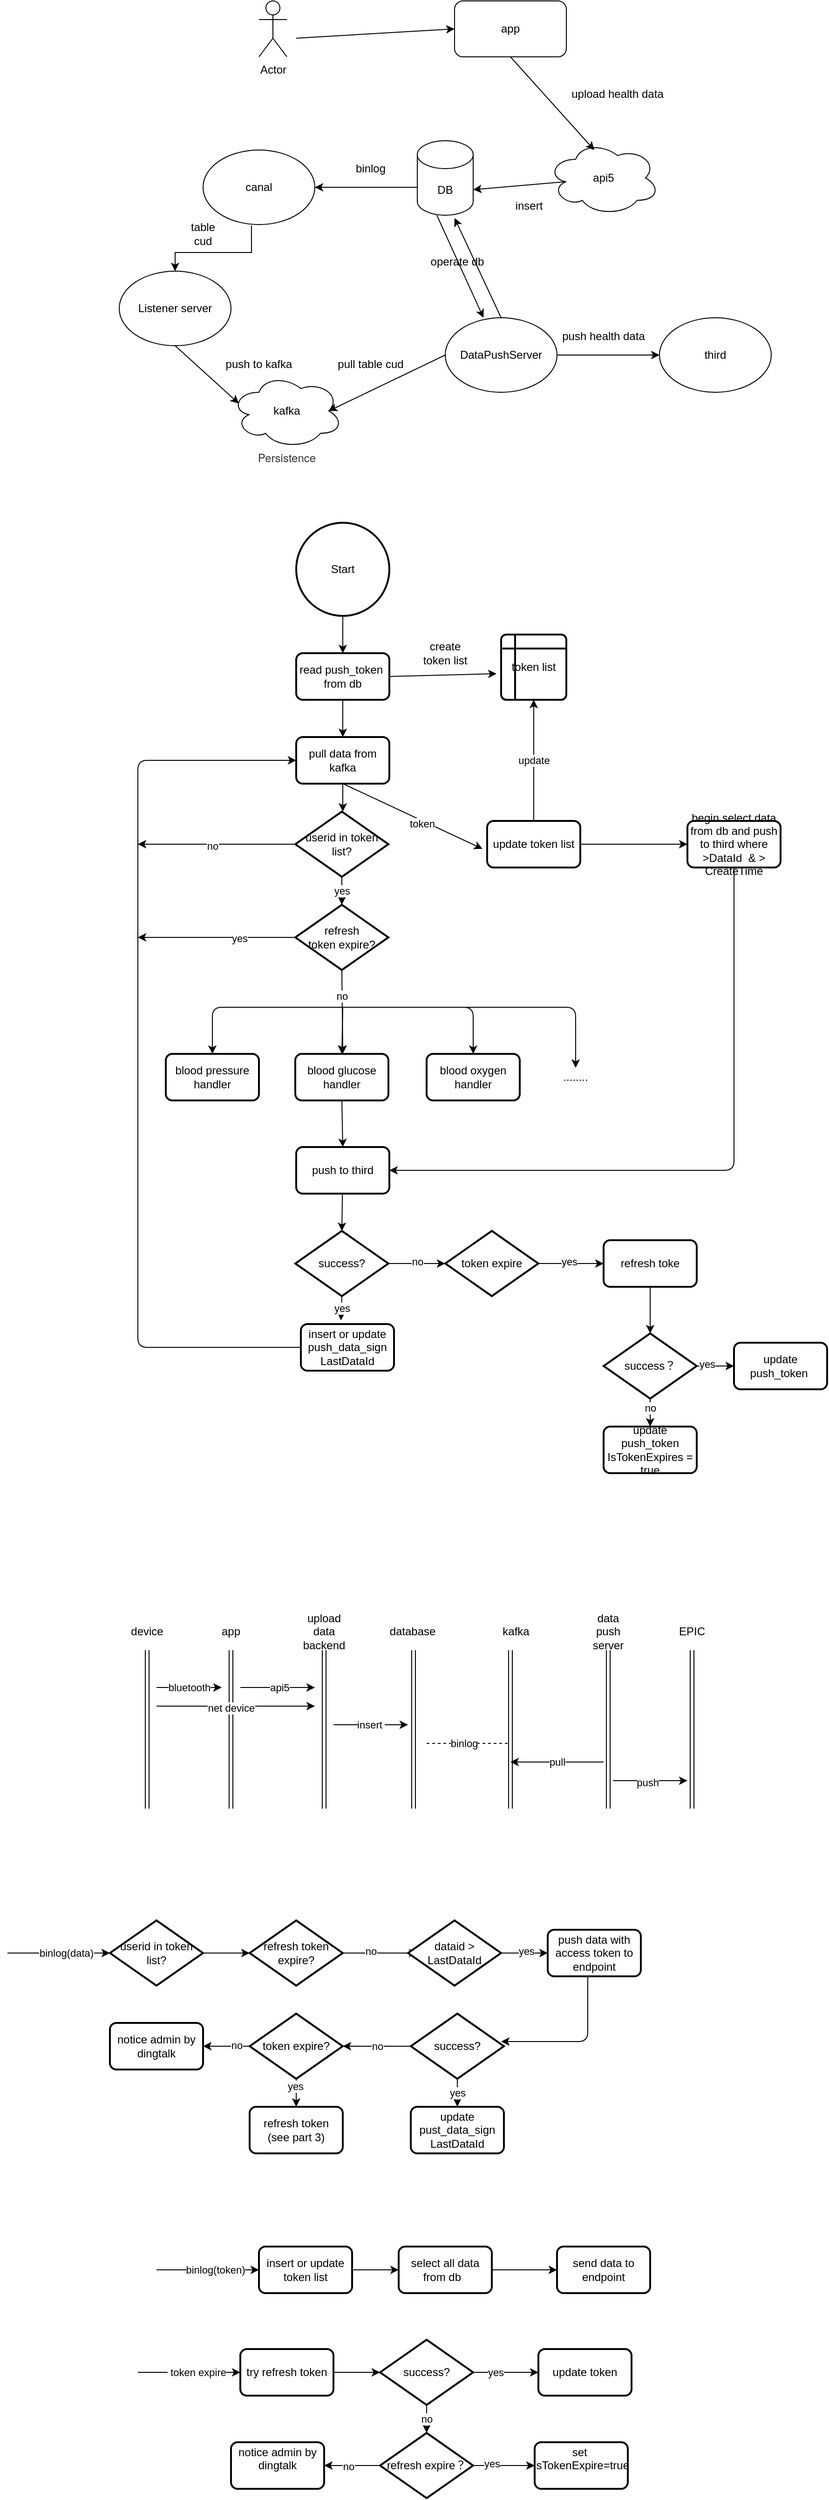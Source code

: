 <mxfile version="15.3.1" type="github">
  <diagram id="LfZymVAFYyp6aVwLxHgt" name="Page-1">
    <mxGraphModel dx="1613" dy="1595" grid="1" gridSize="10" guides="1" tooltips="1" connect="1" arrows="1" fold="1" page="1" pageScale="1" pageWidth="827" pageHeight="1169" math="0" shadow="0">
      <root>
        <mxCell id="0" />
        <mxCell id="1" parent="0" />
        <mxCell id="7EBTmmeYs9aogz_d6NEe-1" value="DB" style="shape=cylinder3;whiteSpace=wrap;html=1;boundedLbl=1;backgroundOutline=1;size=15;" parent="1" vertex="1">
          <mxGeometry x="370" y="120" width="60" height="80" as="geometry" />
        </mxCell>
        <mxCell id="7EBTmmeYs9aogz_d6NEe-2" value="canal" style="ellipse;whiteSpace=wrap;html=1;" parent="1" vertex="1">
          <mxGeometry x="140" y="130" width="120" height="80" as="geometry" />
        </mxCell>
        <mxCell id="7EBTmmeYs9aogz_d6NEe-3" value="kafka" style="ellipse;shape=cloud;whiteSpace=wrap;html=1;" parent="1" vertex="1">
          <mxGeometry x="170" y="370" width="120" height="80" as="geometry" />
        </mxCell>
        <mxCell id="7EBTmmeYs9aogz_d6NEe-4" value="DataPushServer" style="ellipse;whiteSpace=wrap;html=1;" parent="1" vertex="1">
          <mxGeometry x="400" y="310" width="120" height="80" as="geometry" />
        </mxCell>
        <mxCell id="7EBTmmeYs9aogz_d6NEe-5" value="third" style="ellipse;whiteSpace=wrap;html=1;" parent="1" vertex="1">
          <mxGeometry x="630" y="310" width="120" height="80" as="geometry" />
        </mxCell>
        <mxCell id="7EBTmmeYs9aogz_d6NEe-7" value="" style="endArrow=classic;html=1;exitX=0;exitY=0.625;exitDx=0;exitDy=0;exitPerimeter=0;entryX=1;entryY=0.5;entryDx=0;entryDy=0;" parent="1" source="7EBTmmeYs9aogz_d6NEe-1" target="7EBTmmeYs9aogz_d6NEe-2" edge="1">
          <mxGeometry width="50" height="50" relative="1" as="geometry">
            <mxPoint x="440" y="580" as="sourcePoint" />
            <mxPoint x="490" y="530" as="targetPoint" />
          </mxGeometry>
        </mxCell>
        <mxCell id="7EBTmmeYs9aogz_d6NEe-9" value="" style="endArrow=classic;html=1;exitX=0;exitY=0.5;exitDx=0;exitDy=0;entryX=0.875;entryY=0.5;entryDx=0;entryDy=0;entryPerimeter=0;" parent="1" source="7EBTmmeYs9aogz_d6NEe-4" target="7EBTmmeYs9aogz_d6NEe-3" edge="1">
          <mxGeometry width="50" height="50" relative="1" as="geometry">
            <mxPoint x="490" y="600" as="sourcePoint" />
            <mxPoint x="540" y="550" as="targetPoint" />
          </mxGeometry>
        </mxCell>
        <mxCell id="7EBTmmeYs9aogz_d6NEe-11" value="" style="endArrow=classic;html=1;exitX=1;exitY=0.5;exitDx=0;exitDy=0;entryX=0;entryY=0.5;entryDx=0;entryDy=0;" parent="1" source="7EBTmmeYs9aogz_d6NEe-4" edge="1">
          <mxGeometry width="50" height="50" relative="1" as="geometry">
            <mxPoint x="490" y="600" as="sourcePoint" />
            <mxPoint x="630" y="350" as="targetPoint" />
          </mxGeometry>
        </mxCell>
        <mxCell id="7EBTmmeYs9aogz_d6NEe-12" value="" style="endArrow=classic;html=1;exitX=0.5;exitY=0;exitDx=0;exitDy=0;entryX=0.667;entryY=1.038;entryDx=0;entryDy=0;entryPerimeter=0;" parent="1" source="7EBTmmeYs9aogz_d6NEe-4" target="7EBTmmeYs9aogz_d6NEe-1" edge="1">
          <mxGeometry width="50" height="50" relative="1" as="geometry">
            <mxPoint x="440" y="580" as="sourcePoint" />
            <mxPoint x="490" y="530" as="targetPoint" />
          </mxGeometry>
        </mxCell>
        <mxCell id="7EBTmmeYs9aogz_d6NEe-13" value="" style="endArrow=classic;html=1;exitX=0.35;exitY=1;exitDx=0;exitDy=0;exitPerimeter=0;entryX=0.342;entryY=0;entryDx=0;entryDy=0;entryPerimeter=0;" parent="1" source="7EBTmmeYs9aogz_d6NEe-1" target="7EBTmmeYs9aogz_d6NEe-4" edge="1">
          <mxGeometry width="50" height="50" relative="1" as="geometry">
            <mxPoint x="440" y="580" as="sourcePoint" />
            <mxPoint x="490" y="530" as="targetPoint" />
          </mxGeometry>
        </mxCell>
        <mxCell id="7EBTmmeYs9aogz_d6NEe-14" value="api5" style="ellipse;shape=cloud;whiteSpace=wrap;html=1;" parent="1" vertex="1">
          <mxGeometry x="510" y="120" width="120" height="80" as="geometry" />
        </mxCell>
        <mxCell id="7EBTmmeYs9aogz_d6NEe-18" value="app" style="rounded=1;whiteSpace=wrap;html=1;" parent="1" vertex="1">
          <mxGeometry x="410" y="-30" width="120" height="60" as="geometry" />
        </mxCell>
        <mxCell id="7EBTmmeYs9aogz_d6NEe-19" value="Actor" style="shape=umlActor;verticalLabelPosition=bottom;verticalAlign=top;html=1;outlineConnect=0;" parent="1" vertex="1">
          <mxGeometry x="200" y="-30" width="30" height="60" as="geometry" />
        </mxCell>
        <mxCell id="7EBTmmeYs9aogz_d6NEe-22" value="" style="endArrow=classic;html=1;entryX=0;entryY=0.5;entryDx=0;entryDy=0;" parent="1" target="7EBTmmeYs9aogz_d6NEe-18" edge="1">
          <mxGeometry width="50" height="50" relative="1" as="geometry">
            <mxPoint x="240" y="10" as="sourcePoint" />
            <mxPoint x="470" y="180" as="targetPoint" />
          </mxGeometry>
        </mxCell>
        <mxCell id="7EBTmmeYs9aogz_d6NEe-23" value="" style="endArrow=classic;html=1;exitX=0.5;exitY=1;exitDx=0;exitDy=0;" parent="1" source="7EBTmmeYs9aogz_d6NEe-18" edge="1">
          <mxGeometry width="50" height="50" relative="1" as="geometry">
            <mxPoint x="420" y="230" as="sourcePoint" />
            <mxPoint x="560" y="130" as="targetPoint" />
          </mxGeometry>
        </mxCell>
        <mxCell id="7EBTmmeYs9aogz_d6NEe-24" value="" style="endArrow=classic;html=1;exitX=0.16;exitY=0.55;exitDx=0;exitDy=0;exitPerimeter=0;entryX=1;entryY=0;entryDx=0;entryDy=52.5;entryPerimeter=0;" parent="1" source="7EBTmmeYs9aogz_d6NEe-14" target="7EBTmmeYs9aogz_d6NEe-1" edge="1">
          <mxGeometry width="50" height="50" relative="1" as="geometry">
            <mxPoint x="420" y="230" as="sourcePoint" />
            <mxPoint x="470" y="180" as="targetPoint" />
          </mxGeometry>
        </mxCell>
        <mxCell id="7EBTmmeYs9aogz_d6NEe-25" value="upload health data" style="text;html=1;strokeColor=none;fillColor=none;align=center;verticalAlign=middle;whiteSpace=wrap;rounded=0;" parent="1" vertex="1">
          <mxGeometry x="510" y="60" width="150" height="20" as="geometry" />
        </mxCell>
        <mxCell id="7EBTmmeYs9aogz_d6NEe-26" value="insert" style="text;html=1;strokeColor=none;fillColor=none;align=center;verticalAlign=middle;whiteSpace=wrap;rounded=0;" parent="1" vertex="1">
          <mxGeometry x="470" y="180" width="40" height="20" as="geometry" />
        </mxCell>
        <mxCell id="7EBTmmeYs9aogz_d6NEe-27" value="binlog" style="text;html=1;strokeColor=none;fillColor=none;align=center;verticalAlign=middle;whiteSpace=wrap;rounded=0;" parent="1" vertex="1">
          <mxGeometry x="300" y="140" width="40" height="20" as="geometry" />
        </mxCell>
        <mxCell id="7EBTmmeYs9aogz_d6NEe-32" style="edgeStyle=orthogonalEdgeStyle;rounded=0;orthogonalLoop=1;jettySize=auto;html=1;exitX=0.433;exitY=1.013;exitDx=0;exitDy=0;exitPerimeter=0;" parent="1" source="7EBTmmeYs9aogz_d6NEe-2" edge="1">
          <mxGeometry relative="1" as="geometry">
            <mxPoint x="110" y="260" as="targetPoint" />
            <Array as="points">
              <mxPoint x="192" y="240" />
              <mxPoint x="110" y="240" />
            </Array>
          </mxGeometry>
        </mxCell>
        <mxCell id="7EBTmmeYs9aogz_d6NEe-28" value="push to kafka" style="text;html=1;strokeColor=none;fillColor=none;align=center;verticalAlign=middle;whiteSpace=wrap;rounded=0;" parent="1" vertex="1">
          <mxGeometry x="155" y="350" width="90" height="20" as="geometry" />
        </mxCell>
        <mxCell id="7EBTmmeYs9aogz_d6NEe-29" value="Listener server" style="ellipse;whiteSpace=wrap;html=1;" parent="1" vertex="1">
          <mxGeometry x="50" y="260" width="120" height="80" as="geometry" />
        </mxCell>
        <mxCell id="7EBTmmeYs9aogz_d6NEe-33" value="" style="endArrow=classic;html=1;exitX=0.5;exitY=1;exitDx=0;exitDy=0;entryX=0.07;entryY=0.4;entryDx=0;entryDy=0;entryPerimeter=0;" parent="1" target="7EBTmmeYs9aogz_d6NEe-3" edge="1">
          <mxGeometry width="50" height="50" relative="1" as="geometry">
            <mxPoint x="110" y="340" as="sourcePoint" />
            <mxPoint x="470" y="290" as="targetPoint" />
          </mxGeometry>
        </mxCell>
        <mxCell id="7EBTmmeYs9aogz_d6NEe-34" value="pull table cud" style="text;html=1;strokeColor=none;fillColor=none;align=center;verticalAlign=middle;whiteSpace=wrap;rounded=0;" parent="1" vertex="1">
          <mxGeometry x="280" y="350" width="80" height="20" as="geometry" />
        </mxCell>
        <mxCell id="7EBTmmeYs9aogz_d6NEe-35" value="push health data" style="text;html=1;strokeColor=none;fillColor=none;align=center;verticalAlign=middle;whiteSpace=wrap;rounded=0;" parent="1" vertex="1">
          <mxGeometry x="520" y="320" width="100" height="20" as="geometry" />
        </mxCell>
        <mxCell id="7EBTmmeYs9aogz_d6NEe-36" value="operate db" style="text;html=1;strokeColor=none;fillColor=none;align=center;verticalAlign=middle;whiteSpace=wrap;rounded=0;" parent="1" vertex="1">
          <mxGeometry x="370" y="240" width="86" height="20" as="geometry" />
        </mxCell>
        <mxCell id="7EBTmmeYs9aogz_d6NEe-37" value="table cud" style="text;html=1;strokeColor=none;fillColor=none;align=center;verticalAlign=middle;whiteSpace=wrap;rounded=0;" parent="1" vertex="1">
          <mxGeometry x="120" y="210" width="40" height="20" as="geometry" />
        </mxCell>
        <mxCell id="7EBTmmeYs9aogz_d6NEe-38" value="&lt;span style=&quot;color: rgb(51 , 51 , 51) ; font-family: &amp;#34;helvetica neue&amp;#34; , &amp;#34;helvetica&amp;#34; , &amp;#34;arial&amp;#34; , &amp;#34;pingfang sc&amp;#34; , &amp;#34;hiragino sans gb&amp;#34; , &amp;#34;microsoft yahei&amp;#34; , &amp;#34;wenquanyi micro hei&amp;#34; , sans-serif ; background-color: rgb(255 , 255 , 255)&quot;&gt;Persistence&lt;/span&gt;" style="text;html=1;strokeColor=none;fillColor=none;align=center;verticalAlign=middle;whiteSpace=wrap;rounded=0;" parent="1" vertex="1">
          <mxGeometry x="210" y="450" width="40" height="20" as="geometry" />
        </mxCell>
        <mxCell id="7EBTmmeYs9aogz_d6NEe-41" value="read push_token&amp;nbsp;&lt;br&gt;from db" style="rounded=1;whiteSpace=wrap;html=1;absoluteArcSize=1;arcSize=14;strokeWidth=2;" parent="1" vertex="1">
          <mxGeometry x="240" y="670" width="100" height="50" as="geometry" />
        </mxCell>
        <mxCell id="7EBTmmeYs9aogz_d6NEe-42" value="Start" style="strokeWidth=2;html=1;shape=mxgraph.flowchart.start_2;whiteSpace=wrap;" parent="1" vertex="1">
          <mxGeometry x="240" y="530" width="100" height="100" as="geometry" />
        </mxCell>
        <mxCell id="7EBTmmeYs9aogz_d6NEe-43" value="pull data from kafka" style="rounded=1;whiteSpace=wrap;html=1;absoluteArcSize=1;arcSize=14;strokeWidth=2;" parent="1" vertex="1">
          <mxGeometry x="240" y="760" width="100" height="50" as="geometry" />
        </mxCell>
        <mxCell id="7EBTmmeYs9aogz_d6NEe-45" value="update token list" style="rounded=1;whiteSpace=wrap;html=1;absoluteArcSize=1;arcSize=14;strokeWidth=2;" parent="1" vertex="1">
          <mxGeometry x="445" y="850" width="100" height="50" as="geometry" />
        </mxCell>
        <mxCell id="7EBTmmeYs9aogz_d6NEe-46" value="token list" style="shape=internalStorage;whiteSpace=wrap;html=1;dx=15;dy=15;rounded=1;arcSize=8;strokeWidth=2;" parent="1" vertex="1">
          <mxGeometry x="460" y="650" width="70" height="70" as="geometry" />
        </mxCell>
        <mxCell id="7EBTmmeYs9aogz_d6NEe-47" value="" style="endArrow=classic;html=1;exitX=1;exitY=0.5;exitDx=0;exitDy=0;entryX=-0.071;entryY=0.6;entryDx=0;entryDy=0;entryPerimeter=0;" parent="1" source="7EBTmmeYs9aogz_d6NEe-41" target="7EBTmmeYs9aogz_d6NEe-46" edge="1">
          <mxGeometry width="50" height="50" relative="1" as="geometry">
            <mxPoint x="390" y="1020" as="sourcePoint" />
            <mxPoint x="440" y="970" as="targetPoint" />
          </mxGeometry>
        </mxCell>
        <mxCell id="7EBTmmeYs9aogz_d6NEe-48" value="create token list" style="text;html=1;strokeColor=none;fillColor=none;align=center;verticalAlign=middle;whiteSpace=wrap;rounded=0;" parent="1" vertex="1">
          <mxGeometry x="370" y="660" width="60" height="20" as="geometry" />
        </mxCell>
        <mxCell id="7EBTmmeYs9aogz_d6NEe-49" value="" style="endArrow=classic;html=1;exitX=0.5;exitY=1;exitDx=0;exitDy=0;exitPerimeter=0;entryX=0.5;entryY=0;entryDx=0;entryDy=0;" parent="1" source="7EBTmmeYs9aogz_d6NEe-42" target="7EBTmmeYs9aogz_d6NEe-41" edge="1">
          <mxGeometry width="50" height="50" relative="1" as="geometry">
            <mxPoint x="390" y="1000" as="sourcePoint" />
            <mxPoint x="440" y="950" as="targetPoint" />
          </mxGeometry>
        </mxCell>
        <mxCell id="7EBTmmeYs9aogz_d6NEe-50" value="" style="endArrow=classic;html=1;exitX=0.5;exitY=1;exitDx=0;exitDy=0;" parent="1" source="7EBTmmeYs9aogz_d6NEe-41" target="7EBTmmeYs9aogz_d6NEe-43" edge="1">
          <mxGeometry width="50" height="50" relative="1" as="geometry">
            <mxPoint x="390" y="1000" as="sourcePoint" />
            <mxPoint x="440" y="950" as="targetPoint" />
          </mxGeometry>
        </mxCell>
        <mxCell id="7EBTmmeYs9aogz_d6NEe-52" value="" style="endArrow=classic;html=1;exitX=0.5;exitY=1;exitDx=0;exitDy=0;" parent="1" source="7EBTmmeYs9aogz_d6NEe-43" edge="1">
          <mxGeometry width="50" height="50" relative="1" as="geometry">
            <mxPoint x="339" y="885" as="sourcePoint" />
            <mxPoint x="440" y="880" as="targetPoint" />
          </mxGeometry>
        </mxCell>
        <mxCell id="7EBTmmeYs9aogz_d6NEe-98" value="token" style="edgeLabel;html=1;align=center;verticalAlign=middle;resizable=0;points=[];" parent="7EBTmmeYs9aogz_d6NEe-52" vertex="1" connectable="0">
          <mxGeometry x="0.15" y="-3" relative="1" as="geometry">
            <mxPoint as="offset" />
          </mxGeometry>
        </mxCell>
        <mxCell id="7EBTmmeYs9aogz_d6NEe-54" value="update" style="endArrow=classic;html=1;exitX=0.5;exitY=0;exitDx=0;exitDy=0;entryX=0.5;entryY=1;entryDx=0;entryDy=0;" parent="1" source="7EBTmmeYs9aogz_d6NEe-45" target="7EBTmmeYs9aogz_d6NEe-46" edge="1">
          <mxGeometry width="50" height="50" relative="1" as="geometry">
            <mxPoint x="390" y="1010" as="sourcePoint" />
            <mxPoint x="440" y="960" as="targetPoint" />
          </mxGeometry>
        </mxCell>
        <mxCell id="7EBTmmeYs9aogz_d6NEe-58" value="blood pressure handler" style="rounded=1;whiteSpace=wrap;html=1;absoluteArcSize=1;arcSize=14;strokeWidth=2;" parent="1" vertex="1">
          <mxGeometry x="100" y="1100" width="100" height="50" as="geometry" />
        </mxCell>
        <mxCell id="7EBTmmeYs9aogz_d6NEe-59" value="blood glucose handler" style="rounded=1;whiteSpace=wrap;html=1;absoluteArcSize=1;arcSize=14;strokeWidth=2;" parent="1" vertex="1">
          <mxGeometry x="239" y="1100" width="100" height="50" as="geometry" />
        </mxCell>
        <mxCell id="7EBTmmeYs9aogz_d6NEe-60" value="blood oxygen handler" style="rounded=1;whiteSpace=wrap;html=1;absoluteArcSize=1;arcSize=14;strokeWidth=2;" parent="1" vertex="1">
          <mxGeometry x="380" y="1100" width="100" height="50" as="geometry" />
        </mxCell>
        <mxCell id="7EBTmmeYs9aogz_d6NEe-61" value="........" style="text;html=1;strokeColor=none;fillColor=none;align=center;verticalAlign=middle;whiteSpace=wrap;rounded=0;" parent="1" vertex="1">
          <mxGeometry x="520" y="1115" width="40" height="20" as="geometry" />
        </mxCell>
        <mxCell id="7EBTmmeYs9aogz_d6NEe-63" value="" style="endArrow=classic;html=1;exitX=0.5;exitY=1;exitDx=0;exitDy=0;exitPerimeter=0;entryX=0.5;entryY=0;entryDx=0;entryDy=0;" parent="1" target="7EBTmmeYs9aogz_d6NEe-58" edge="1">
          <mxGeometry width="50" height="50" relative="1" as="geometry">
            <mxPoint x="290" y="1050" as="sourcePoint" />
            <mxPoint x="440" y="1230" as="targetPoint" />
            <Array as="points">
              <mxPoint x="150" y="1050" />
            </Array>
          </mxGeometry>
        </mxCell>
        <mxCell id="7EBTmmeYs9aogz_d6NEe-64" value="" style="endArrow=classic;html=1;entryX=0.5;entryY=0;entryDx=0;entryDy=0;" parent="1" target="7EBTmmeYs9aogz_d6NEe-59" edge="1">
          <mxGeometry width="50" height="50" relative="1" as="geometry">
            <mxPoint x="290" y="1050" as="sourcePoint" />
            <mxPoint x="440" y="1230" as="targetPoint" />
          </mxGeometry>
        </mxCell>
        <mxCell id="7EBTmmeYs9aogz_d6NEe-65" value="" style="endArrow=classic;html=1;exitX=0.5;exitY=1;exitDx=0;exitDy=0;exitPerimeter=0;entryX=0.5;entryY=0;entryDx=0;entryDy=0;" parent="1" target="7EBTmmeYs9aogz_d6NEe-60" edge="1">
          <mxGeometry width="50" height="50" relative="1" as="geometry">
            <mxPoint x="290" y="1050" as="sourcePoint" />
            <mxPoint x="440" y="1230" as="targetPoint" />
            <Array as="points">
              <mxPoint x="430" y="1050" />
            </Array>
          </mxGeometry>
        </mxCell>
        <mxCell id="7EBTmmeYs9aogz_d6NEe-66" value="" style="endArrow=classic;html=1;entryX=0.5;entryY=0;entryDx=0;entryDy=0;" parent="1" target="7EBTmmeYs9aogz_d6NEe-61" edge="1">
          <mxGeometry width="50" height="50" relative="1" as="geometry">
            <mxPoint x="290" y="1050" as="sourcePoint" />
            <mxPoint x="440" y="1230" as="targetPoint" />
            <Array as="points">
              <mxPoint x="540" y="1050" />
            </Array>
          </mxGeometry>
        </mxCell>
        <mxCell id="7EBTmmeYs9aogz_d6NEe-68" value="push to third" style="rounded=1;whiteSpace=wrap;html=1;absoluteArcSize=1;arcSize=14;strokeWidth=2;" parent="1" vertex="1">
          <mxGeometry x="240" y="1200" width="100" height="50" as="geometry" />
        </mxCell>
        <mxCell id="7EBTmmeYs9aogz_d6NEe-70" value="success?" style="strokeWidth=2;html=1;shape=mxgraph.flowchart.decision;whiteSpace=wrap;" parent="1" vertex="1">
          <mxGeometry x="239" y="1290" width="100" height="70" as="geometry" />
        </mxCell>
        <mxCell id="7EBTmmeYs9aogz_d6NEe-71" value="" style="endArrow=classic;html=1;exitX=0.5;exitY=1;exitDx=0;exitDy=0;entryX=0.5;entryY=0;entryDx=0;entryDy=0;" parent="1" source="7EBTmmeYs9aogz_d6NEe-59" target="7EBTmmeYs9aogz_d6NEe-68" edge="1">
          <mxGeometry width="50" height="50" relative="1" as="geometry">
            <mxPoint x="390" y="1420" as="sourcePoint" />
            <mxPoint x="440" y="1370" as="targetPoint" />
          </mxGeometry>
        </mxCell>
        <mxCell id="7EBTmmeYs9aogz_d6NEe-73" value="" style="endArrow=classic;html=1;entryX=0.5;entryY=0;entryDx=0;entryDy=0;entryPerimeter=0;" parent="1" source="7EBTmmeYs9aogz_d6NEe-68" target="7EBTmmeYs9aogz_d6NEe-70" edge="1">
          <mxGeometry width="50" height="50" relative="1" as="geometry">
            <mxPoint x="280" y="1300" as="sourcePoint" />
            <mxPoint x="330" y="1250" as="targetPoint" />
          </mxGeometry>
        </mxCell>
        <mxCell id="7EBTmmeYs9aogz_d6NEe-75" value="insert or update&lt;br&gt;push_data_sign&lt;br&gt;LastDataId" style="rounded=1;whiteSpace=wrap;html=1;absoluteArcSize=1;arcSize=14;strokeWidth=2;" parent="1" vertex="1">
          <mxGeometry x="245" y="1390" width="100" height="50" as="geometry" />
        </mxCell>
        <mxCell id="7EBTmmeYs9aogz_d6NEe-76" value="yes" style="endArrow=classic;html=1;exitX=0.5;exitY=1;exitDx=0;exitDy=0;exitPerimeter=0;entryX=0.43;entryY=-0.08;entryDx=0;entryDy=0;entryPerimeter=0;" parent="1" source="7EBTmmeYs9aogz_d6NEe-70" target="7EBTmmeYs9aogz_d6NEe-75" edge="1">
          <mxGeometry width="50" height="50" relative="1" as="geometry">
            <mxPoint x="390" y="1420" as="sourcePoint" />
            <mxPoint x="440" y="1370" as="targetPoint" />
          </mxGeometry>
        </mxCell>
        <mxCell id="7EBTmmeYs9aogz_d6NEe-78" value="" style="endArrow=classic;html=1;exitX=0;exitY=0.5;exitDx=0;exitDy=0;entryX=0;entryY=0.5;entryDx=0;entryDy=0;" parent="1" source="7EBTmmeYs9aogz_d6NEe-75" target="7EBTmmeYs9aogz_d6NEe-43" edge="1">
          <mxGeometry width="50" height="50" relative="1" as="geometry">
            <mxPoint x="390" y="1290" as="sourcePoint" />
            <mxPoint x="440" y="1240" as="targetPoint" />
            <Array as="points">
              <mxPoint x="70" y="1415" />
              <mxPoint x="70" y="785" />
            </Array>
          </mxGeometry>
        </mxCell>
        <mxCell id="7EBTmmeYs9aogz_d6NEe-80" value="" style="endArrow=classic;html=1;exitX=0.5;exitY=1;exitDx=0;exitDy=0;exitPerimeter=0;" parent="1" source="7EBTmmeYs9aogz_d6NEe-88" edge="1">
          <mxGeometry width="50" height="50" relative="1" as="geometry">
            <mxPoint x="289" y="920" as="sourcePoint" />
            <mxPoint x="290" y="1100" as="targetPoint" />
          </mxGeometry>
        </mxCell>
        <mxCell id="7EBTmmeYs9aogz_d6NEe-97" value="no" style="edgeLabel;html=1;align=center;verticalAlign=middle;resizable=0;points=[];" parent="7EBTmmeYs9aogz_d6NEe-80" vertex="1" connectable="0">
          <mxGeometry x="-0.378" y="-1" relative="1" as="geometry">
            <mxPoint as="offset" />
          </mxGeometry>
        </mxCell>
        <mxCell id="7EBTmmeYs9aogz_d6NEe-85" value="refresh toke" style="rounded=1;whiteSpace=wrap;html=1;absoluteArcSize=1;arcSize=14;strokeWidth=2;" parent="1" vertex="1">
          <mxGeometry x="570" y="1300" width="100" height="50" as="geometry" />
        </mxCell>
        <mxCell id="7EBTmmeYs9aogz_d6NEe-86" value="" style="endArrow=classic;html=1;entryX=0;entryY=0.5;entryDx=0;entryDy=0;" parent="1" source="7EBTmmeYs9aogz_d6NEe-94" target="7EBTmmeYs9aogz_d6NEe-85" edge="1">
          <mxGeometry width="50" height="50" relative="1" as="geometry">
            <mxPoint x="340" y="975" as="sourcePoint" />
            <mxPoint x="440" y="1010" as="targetPoint" />
          </mxGeometry>
        </mxCell>
        <mxCell id="7EBTmmeYs9aogz_d6NEe-101" value="yes" style="edgeLabel;html=1;align=center;verticalAlign=middle;resizable=0;points=[];" parent="7EBTmmeYs9aogz_d6NEe-86" vertex="1" connectable="0">
          <mxGeometry x="-0.057" y="2" relative="1" as="geometry">
            <mxPoint as="offset" />
          </mxGeometry>
        </mxCell>
        <mxCell id="7EBTmmeYs9aogz_d6NEe-88" value="refresh&lt;br&gt;token expire?" style="strokeWidth=2;html=1;shape=mxgraph.flowchart.decision;whiteSpace=wrap;" parent="1" vertex="1">
          <mxGeometry x="239" y="940" width="100" height="70" as="geometry" />
        </mxCell>
        <mxCell id="7EBTmmeYs9aogz_d6NEe-90" value="" style="endArrow=classic;html=1;exitX=0;exitY=0.5;exitDx=0;exitDy=0;exitPerimeter=0;" parent="1" source="7EBTmmeYs9aogz_d6NEe-88" edge="1">
          <mxGeometry width="50" height="50" relative="1" as="geometry">
            <mxPoint x="390" y="1060" as="sourcePoint" />
            <mxPoint x="70" y="975" as="targetPoint" />
          </mxGeometry>
        </mxCell>
        <mxCell id="7EBTmmeYs9aogz_d6NEe-100" value="yes" style="edgeLabel;html=1;align=center;verticalAlign=middle;resizable=0;points=[];" parent="7EBTmmeYs9aogz_d6NEe-90" vertex="1" connectable="0">
          <mxGeometry x="-0.29" y="1" relative="1" as="geometry">
            <mxPoint as="offset" />
          </mxGeometry>
        </mxCell>
        <mxCell id="7EBTmmeYs9aogz_d6NEe-94" value="token expire" style="strokeWidth=2;html=1;shape=mxgraph.flowchart.decision;whiteSpace=wrap;" parent="1" vertex="1">
          <mxGeometry x="400" y="1290" width="100" height="70" as="geometry" />
        </mxCell>
        <mxCell id="7EBTmmeYs9aogz_d6NEe-95" value="" style="endArrow=classic;html=1;exitX=1;exitY=0.5;exitDx=0;exitDy=0;exitPerimeter=0;entryX=0;entryY=0.5;entryDx=0;entryDy=0;entryPerimeter=0;" parent="1" source="7EBTmmeYs9aogz_d6NEe-70" target="7EBTmmeYs9aogz_d6NEe-94" edge="1">
          <mxGeometry width="50" height="50" relative="1" as="geometry">
            <mxPoint x="390" y="1060" as="sourcePoint" />
            <mxPoint x="440" y="1010" as="targetPoint" />
          </mxGeometry>
        </mxCell>
        <mxCell id="7EBTmmeYs9aogz_d6NEe-96" value="no" style="edgeLabel;html=1;align=center;verticalAlign=middle;resizable=0;points=[];" parent="7EBTmmeYs9aogz_d6NEe-95" vertex="1" connectable="0">
          <mxGeometry x="0.016" y="2" relative="1" as="geometry">
            <mxPoint as="offset" />
          </mxGeometry>
        </mxCell>
        <mxCell id="7EBTmmeYs9aogz_d6NEe-103" value="success？" style="strokeWidth=2;html=1;shape=mxgraph.flowchart.decision;whiteSpace=wrap;" parent="1" vertex="1">
          <mxGeometry x="570" y="1400" width="100" height="70" as="geometry" />
        </mxCell>
        <mxCell id="7EBTmmeYs9aogz_d6NEe-104" value="" style="endArrow=classic;html=1;exitX=0.5;exitY=1;exitDx=0;exitDy=0;entryX=0.5;entryY=0;entryDx=0;entryDy=0;entryPerimeter=0;" parent="1" source="7EBTmmeYs9aogz_d6NEe-85" target="7EBTmmeYs9aogz_d6NEe-103" edge="1">
          <mxGeometry width="50" height="50" relative="1" as="geometry">
            <mxPoint x="390" y="1550" as="sourcePoint" />
            <mxPoint x="440" y="1500" as="targetPoint" />
          </mxGeometry>
        </mxCell>
        <mxCell id="7EBTmmeYs9aogz_d6NEe-105" value="update push_token&amp;nbsp;" style="rounded=1;whiteSpace=wrap;html=1;absoluteArcSize=1;arcSize=14;strokeWidth=2;" parent="1" vertex="1">
          <mxGeometry x="710" y="1410" width="100" height="50" as="geometry" />
        </mxCell>
        <mxCell id="7EBTmmeYs9aogz_d6NEe-106" value="&lt;div&gt;&lt;span&gt;update push_token IsTokenExpires = true&lt;/span&gt;&lt;/div&gt;&lt;span style=&quot;font-size: medium&quot;&gt;&lt;/span&gt;" style="rounded=1;whiteSpace=wrap;html=1;absoluteArcSize=1;arcSize=14;strokeWidth=2;" parent="1" vertex="1">
          <mxGeometry x="570" y="1500" width="100" height="50" as="geometry" />
        </mxCell>
        <mxCell id="7EBTmmeYs9aogz_d6NEe-107" value="" style="endArrow=classic;html=1;entryX=0;entryY=0.5;entryDx=0;entryDy=0;" parent="1" target="7EBTmmeYs9aogz_d6NEe-105" edge="1">
          <mxGeometry width="50" height="50" relative="1" as="geometry">
            <mxPoint x="670" y="1435" as="sourcePoint" />
            <mxPoint x="440" y="1180" as="targetPoint" />
          </mxGeometry>
        </mxCell>
        <mxCell id="7EBTmmeYs9aogz_d6NEe-109" value="yes" style="edgeLabel;html=1;align=center;verticalAlign=middle;resizable=0;points=[];" parent="7EBTmmeYs9aogz_d6NEe-107" vertex="1" connectable="0">
          <mxGeometry x="-0.45" y="2" relative="1" as="geometry">
            <mxPoint as="offset" />
          </mxGeometry>
        </mxCell>
        <mxCell id="7EBTmmeYs9aogz_d6NEe-108" value="" style="endArrow=classic;html=1;exitX=0.5;exitY=1;exitDx=0;exitDy=0;exitPerimeter=0;entryX=0.5;entryY=0;entryDx=0;entryDy=0;" parent="1" source="7EBTmmeYs9aogz_d6NEe-103" target="7EBTmmeYs9aogz_d6NEe-106" edge="1">
          <mxGeometry width="50" height="50" relative="1" as="geometry">
            <mxPoint x="390" y="1230" as="sourcePoint" />
            <mxPoint x="440" y="1180" as="targetPoint" />
          </mxGeometry>
        </mxCell>
        <mxCell id="7EBTmmeYs9aogz_d6NEe-110" value="no" style="edgeLabel;html=1;align=center;verticalAlign=middle;resizable=0;points=[];" parent="7EBTmmeYs9aogz_d6NEe-108" vertex="1" connectable="0">
          <mxGeometry x="-0.32" relative="1" as="geometry">
            <mxPoint as="offset" />
          </mxGeometry>
        </mxCell>
        <mxCell id="7EBTmmeYs9aogz_d6NEe-111" value="begin select data from db and push to third where &amp;gt;DataId&amp;nbsp; &amp;amp; &amp;gt; CreateTime" style="rounded=1;whiteSpace=wrap;html=1;absoluteArcSize=1;arcSize=14;strokeWidth=2;" parent="1" vertex="1">
          <mxGeometry x="660" y="850" width="100" height="50" as="geometry" />
        </mxCell>
        <mxCell id="7EBTmmeYs9aogz_d6NEe-112" value="" style="endArrow=classic;html=1;exitX=1;exitY=0.5;exitDx=0;exitDy=0;entryX=0;entryY=0.5;entryDx=0;entryDy=0;" parent="1" source="7EBTmmeYs9aogz_d6NEe-45" target="7EBTmmeYs9aogz_d6NEe-111" edge="1">
          <mxGeometry width="50" height="50" relative="1" as="geometry">
            <mxPoint x="390" y="1010" as="sourcePoint" />
            <mxPoint x="640" y="950" as="targetPoint" />
          </mxGeometry>
        </mxCell>
        <mxCell id="7EBTmmeYs9aogz_d6NEe-113" value="userid in token list?" style="strokeWidth=2;html=1;shape=mxgraph.flowchart.decision;whiteSpace=wrap;" parent="1" vertex="1">
          <mxGeometry x="239" y="840" width="100" height="70" as="geometry" />
        </mxCell>
        <mxCell id="7EBTmmeYs9aogz_d6NEe-117" value="" style="endArrow=classic;html=1;" parent="1" edge="1">
          <mxGeometry width="50" height="50" relative="1" as="geometry">
            <mxPoint x="290" y="810" as="sourcePoint" />
            <mxPoint x="290" y="840" as="targetPoint" />
          </mxGeometry>
        </mxCell>
        <mxCell id="7EBTmmeYs9aogz_d6NEe-118" value="yes" style="endArrow=classic;html=1;exitX=0.5;exitY=1;exitDx=0;exitDy=0;exitPerimeter=0;" parent="1" source="7EBTmmeYs9aogz_d6NEe-113" edge="1">
          <mxGeometry width="50" height="50" relative="1" as="geometry">
            <mxPoint x="390" y="1010" as="sourcePoint" />
            <mxPoint x="289" y="940" as="targetPoint" />
          </mxGeometry>
        </mxCell>
        <mxCell id="7EBTmmeYs9aogz_d6NEe-119" value="" style="endArrow=classic;html=1;exitX=0;exitY=0.5;exitDx=0;exitDy=0;exitPerimeter=0;" parent="1" source="7EBTmmeYs9aogz_d6NEe-113" edge="1">
          <mxGeometry width="50" height="50" relative="1" as="geometry">
            <mxPoint x="390" y="1010" as="sourcePoint" />
            <mxPoint x="70" y="875" as="targetPoint" />
          </mxGeometry>
        </mxCell>
        <mxCell id="7EBTmmeYs9aogz_d6NEe-120" value="no" style="edgeLabel;html=1;align=center;verticalAlign=middle;resizable=0;points=[];" parent="7EBTmmeYs9aogz_d6NEe-119" vertex="1" connectable="0">
          <mxGeometry x="0.053" y="2" relative="1" as="geometry">
            <mxPoint as="offset" />
          </mxGeometry>
        </mxCell>
        <mxCell id="7EBTmmeYs9aogz_d6NEe-122" value="" style="endArrow=classic;html=1;exitX=0.5;exitY=1;exitDx=0;exitDy=0;entryX=1;entryY=0.5;entryDx=0;entryDy=0;" parent="1" source="7EBTmmeYs9aogz_d6NEe-111" target="7EBTmmeYs9aogz_d6NEe-68" edge="1">
          <mxGeometry width="50" height="50" relative="1" as="geometry">
            <mxPoint x="390" y="1080" as="sourcePoint" />
            <mxPoint x="440" y="1030" as="targetPoint" />
            <Array as="points">
              <mxPoint x="710" y="1225" />
            </Array>
          </mxGeometry>
        </mxCell>
        <mxCell id="y1b9bORl9h9a7wXvIvJe-2" value="" style="shape=link;html=1;" edge="1" parent="1">
          <mxGeometry width="100" relative="1" as="geometry">
            <mxPoint x="170" y="1740" as="sourcePoint" />
            <mxPoint x="170" y="1910" as="targetPoint" />
          </mxGeometry>
        </mxCell>
        <mxCell id="y1b9bORl9h9a7wXvIvJe-3" value="" style="shape=link;html=1;" edge="1" parent="1">
          <mxGeometry width="100" relative="1" as="geometry">
            <mxPoint x="366" y="1740" as="sourcePoint" />
            <mxPoint x="366" y="1910" as="targetPoint" />
          </mxGeometry>
        </mxCell>
        <mxCell id="y1b9bORl9h9a7wXvIvJe-4" value="" style="shape=link;html=1;" edge="1" parent="1">
          <mxGeometry width="100" relative="1" as="geometry">
            <mxPoint x="575" y="1740" as="sourcePoint" />
            <mxPoint x="575" y="1910" as="targetPoint" />
          </mxGeometry>
        </mxCell>
        <mxCell id="y1b9bORl9h9a7wXvIvJe-5" value="" style="shape=link;html=1;" edge="1" parent="1">
          <mxGeometry width="100" relative="1" as="geometry">
            <mxPoint x="665" y="1740" as="sourcePoint" />
            <mxPoint x="665" y="1910" as="targetPoint" />
          </mxGeometry>
        </mxCell>
        <mxCell id="y1b9bORl9h9a7wXvIvJe-6" value="&lt;span style=&quot;font-weight: normal&quot;&gt;device&lt;/span&gt;" style="text;html=1;strokeColor=none;fillColor=none;align=center;verticalAlign=middle;whiteSpace=wrap;rounded=0;fontStyle=1" vertex="1" parent="1">
          <mxGeometry x="60" y="1710" width="40" height="20" as="geometry" />
        </mxCell>
        <mxCell id="y1b9bORl9h9a7wXvIvJe-8" value="database" style="text;html=1;strokeColor=none;fillColor=none;align=center;verticalAlign=middle;whiteSpace=wrap;rounded=0;" vertex="1" parent="1">
          <mxGeometry x="345" y="1710" width="40" height="20" as="geometry" />
        </mxCell>
        <mxCell id="y1b9bORl9h9a7wXvIvJe-9" value="data push server" style="text;html=1;strokeColor=none;fillColor=none;align=center;verticalAlign=middle;whiteSpace=wrap;rounded=0;" vertex="1" parent="1">
          <mxGeometry x="555" y="1710" width="40" height="20" as="geometry" />
        </mxCell>
        <mxCell id="y1b9bORl9h9a7wXvIvJe-10" value="EPIC" style="text;html=1;strokeColor=none;fillColor=none;align=center;verticalAlign=middle;whiteSpace=wrap;rounded=0;" vertex="1" parent="1">
          <mxGeometry x="645" y="1710" width="40" height="20" as="geometry" />
        </mxCell>
        <mxCell id="y1b9bORl9h9a7wXvIvJe-12" value="" style="shape=link;html=1;" edge="1" parent="1">
          <mxGeometry width="100" relative="1" as="geometry">
            <mxPoint x="80" y="1740" as="sourcePoint" />
            <mxPoint x="80" y="1910" as="targetPoint" />
          </mxGeometry>
        </mxCell>
        <mxCell id="y1b9bORl9h9a7wXvIvJe-13" value="&lt;span style=&quot;font-weight: normal&quot;&gt;app&lt;/span&gt;" style="text;html=1;strokeColor=none;fillColor=none;align=center;verticalAlign=middle;whiteSpace=wrap;rounded=0;fontStyle=1" vertex="1" parent="1">
          <mxGeometry x="150" y="1710" width="40" height="20" as="geometry" />
        </mxCell>
        <mxCell id="y1b9bORl9h9a7wXvIvJe-14" value="bluetooth" style="endArrow=classic;html=1;" edge="1" parent="1">
          <mxGeometry width="50" height="50" relative="1" as="geometry">
            <mxPoint x="90" y="1780" as="sourcePoint" />
            <mxPoint x="160" y="1780" as="targetPoint" />
            <Array as="points" />
          </mxGeometry>
        </mxCell>
        <mxCell id="y1b9bORl9h9a7wXvIvJe-15" value="" style="endArrow=classic;html=1;" edge="1" parent="1">
          <mxGeometry width="50" height="50" relative="1" as="geometry">
            <mxPoint x="90" y="1800" as="sourcePoint" />
            <mxPoint x="260" y="1800" as="targetPoint" />
            <Array as="points">
              <mxPoint x="130" y="1800" />
            </Array>
          </mxGeometry>
        </mxCell>
        <mxCell id="y1b9bORl9h9a7wXvIvJe-21" value="net device" style="edgeLabel;html=1;align=center;verticalAlign=middle;resizable=0;points=[];" vertex="1" connectable="0" parent="y1b9bORl9h9a7wXvIvJe-15">
          <mxGeometry x="-0.059" y="-2" relative="1" as="geometry">
            <mxPoint as="offset" />
          </mxGeometry>
        </mxCell>
        <mxCell id="y1b9bORl9h9a7wXvIvJe-16" value="" style="shape=link;html=1;" edge="1" parent="1">
          <mxGeometry width="100" relative="1" as="geometry">
            <mxPoint x="270" y="1740" as="sourcePoint" />
            <mxPoint x="270" y="1910" as="targetPoint" />
          </mxGeometry>
        </mxCell>
        <mxCell id="y1b9bORl9h9a7wXvIvJe-17" value="&lt;span style=&quot;font-weight: normal&quot;&gt;upload data backend&lt;/span&gt;" style="text;html=1;strokeColor=none;fillColor=none;align=center;verticalAlign=middle;whiteSpace=wrap;rounded=0;fontStyle=1" vertex="1" parent="1">
          <mxGeometry x="250" y="1710" width="40" height="20" as="geometry" />
        </mxCell>
        <mxCell id="y1b9bORl9h9a7wXvIvJe-20" value="" style="endArrow=classic;html=1;" edge="1" parent="1">
          <mxGeometry width="50" height="50" relative="1" as="geometry">
            <mxPoint x="180" y="1780" as="sourcePoint" />
            <mxPoint x="260" y="1780" as="targetPoint" />
          </mxGeometry>
        </mxCell>
        <mxCell id="y1b9bORl9h9a7wXvIvJe-22" value="api5" style="edgeLabel;html=1;align=center;verticalAlign=middle;resizable=0;points=[];" vertex="1" connectable="0" parent="y1b9bORl9h9a7wXvIvJe-20">
          <mxGeometry x="0.05" relative="1" as="geometry">
            <mxPoint as="offset" />
          </mxGeometry>
        </mxCell>
        <mxCell id="y1b9bORl9h9a7wXvIvJe-23" value="insert&amp;nbsp;" style="endArrow=classic;html=1;" edge="1" parent="1">
          <mxGeometry width="50" height="50" relative="1" as="geometry">
            <mxPoint x="280" y="1820" as="sourcePoint" />
            <mxPoint x="360" y="1820" as="targetPoint" />
          </mxGeometry>
        </mxCell>
        <mxCell id="y1b9bORl9h9a7wXvIvJe-24" value="" style="endArrow=classic;html=1;" edge="1" parent="1">
          <mxGeometry width="50" height="50" relative="1" as="geometry">
            <mxPoint x="580" y="1880" as="sourcePoint" />
            <mxPoint x="660" y="1880" as="targetPoint" />
            <Array as="points" />
          </mxGeometry>
        </mxCell>
        <mxCell id="y1b9bORl9h9a7wXvIvJe-32" value="push" style="edgeLabel;html=1;align=center;verticalAlign=middle;resizable=0;points=[];" vertex="1" connectable="0" parent="y1b9bORl9h9a7wXvIvJe-24">
          <mxGeometry x="-0.075" y="-2" relative="1" as="geometry">
            <mxPoint as="offset" />
          </mxGeometry>
        </mxCell>
        <mxCell id="y1b9bORl9h9a7wXvIvJe-26" value="" style="endArrow=none;dashed=1;html=1;" edge="1" parent="1">
          <mxGeometry width="50" height="50" relative="1" as="geometry">
            <mxPoint x="380" y="1840" as="sourcePoint" />
            <mxPoint x="470" y="1840" as="targetPoint" />
          </mxGeometry>
        </mxCell>
        <mxCell id="y1b9bORl9h9a7wXvIvJe-28" value="binlog" style="edgeLabel;html=1;align=center;verticalAlign=middle;resizable=0;points=[];" vertex="1" connectable="0" parent="y1b9bORl9h9a7wXvIvJe-26">
          <mxGeometry x="-0.075" relative="1" as="geometry">
            <mxPoint x="-2" as="offset" />
          </mxGeometry>
        </mxCell>
        <mxCell id="y1b9bORl9h9a7wXvIvJe-29" value="" style="shape=link;html=1;" edge="1" parent="1">
          <mxGeometry width="100" relative="1" as="geometry">
            <mxPoint x="470" y="1740" as="sourcePoint" />
            <mxPoint x="470" y="1910" as="targetPoint" />
          </mxGeometry>
        </mxCell>
        <mxCell id="y1b9bORl9h9a7wXvIvJe-30" value="kafka" style="text;html=1;strokeColor=none;fillColor=none;align=center;verticalAlign=middle;whiteSpace=wrap;rounded=0;" vertex="1" parent="1">
          <mxGeometry x="456" y="1710" width="40" height="20" as="geometry" />
        </mxCell>
        <mxCell id="y1b9bORl9h9a7wXvIvJe-31" value="pull" style="endArrow=classic;html=1;" edge="1" parent="1">
          <mxGeometry width="50" height="50" relative="1" as="geometry">
            <mxPoint x="570" y="1860" as="sourcePoint" />
            <mxPoint x="470" y="1860" as="targetPoint" />
          </mxGeometry>
        </mxCell>
        <mxCell id="y1b9bORl9h9a7wXvIvJe-33" value="userid in token list?" style="strokeWidth=2;html=1;shape=mxgraph.flowchart.decision;whiteSpace=wrap;" vertex="1" parent="1">
          <mxGeometry x="40" y="2030" width="100" height="70" as="geometry" />
        </mxCell>
        <mxCell id="y1b9bORl9h9a7wXvIvJe-34" value="binlog(data)" style="endArrow=classic;html=1;entryX=0;entryY=0.5;entryDx=0;entryDy=0;entryPerimeter=0;" edge="1" parent="1" target="y1b9bORl9h9a7wXvIvJe-33">
          <mxGeometry x="0.143" width="50" height="50" relative="1" as="geometry">
            <mxPoint x="-70" y="2065" as="sourcePoint" />
            <mxPoint x="280" y="2150" as="targetPoint" />
            <mxPoint as="offset" />
          </mxGeometry>
        </mxCell>
        <mxCell id="y1b9bORl9h9a7wXvIvJe-38" value="" style="endArrow=classic;html=1;exitX=0.5;exitY=1;exitDx=0;exitDy=0;" edge="1" parent="1">
          <mxGeometry width="50" height="50" relative="1" as="geometry">
            <mxPoint x="240" y="2200" as="sourcePoint" />
            <mxPoint x="240" y="2230" as="targetPoint" />
          </mxGeometry>
        </mxCell>
        <mxCell id="y1b9bORl9h9a7wXvIvJe-53" value="yes" style="edgeLabel;html=1;align=center;verticalAlign=middle;resizable=0;points=[];" vertex="1" connectable="0" parent="y1b9bORl9h9a7wXvIvJe-38">
          <mxGeometry x="-0.467" y="-1" relative="1" as="geometry">
            <mxPoint as="offset" />
          </mxGeometry>
        </mxCell>
        <mxCell id="y1b9bORl9h9a7wXvIvJe-41" value="&lt;div&gt;push data with access token to endpoint&lt;/div&gt;&lt;span style=&quot;font-size: medium&quot;&gt;&lt;/span&gt;" style="rounded=1;whiteSpace=wrap;html=1;absoluteArcSize=1;arcSize=14;strokeWidth=2;" vertex="1" parent="1">
          <mxGeometry x="510" y="2040" width="100" height="50" as="geometry" />
        </mxCell>
        <mxCell id="y1b9bORl9h9a7wXvIvJe-42" value="" style="endArrow=classic;html=1;exitX=1;exitY=0.5;exitDx=0;exitDy=0;exitPerimeter=0;" edge="1" parent="1" source="y1b9bORl9h9a7wXvIvJe-37">
          <mxGeometry width="50" height="50" relative="1" as="geometry">
            <mxPoint x="605" y="2120" as="sourcePoint" />
            <mxPoint x="370" y="2065" as="targetPoint" />
          </mxGeometry>
        </mxCell>
        <mxCell id="y1b9bORl9h9a7wXvIvJe-58" value="no" style="edgeLabel;html=1;align=center;verticalAlign=middle;resizable=0;points=[];" vertex="1" connectable="0" parent="y1b9bORl9h9a7wXvIvJe-42">
          <mxGeometry x="-0.267" y="2" relative="1" as="geometry">
            <mxPoint as="offset" />
          </mxGeometry>
        </mxCell>
        <mxCell id="y1b9bORl9h9a7wXvIvJe-43" value="success?" style="strokeWidth=2;html=1;shape=mxgraph.flowchart.decision;whiteSpace=wrap;" vertex="1" parent="1">
          <mxGeometry x="363" y="2130" width="100" height="70" as="geometry" />
        </mxCell>
        <mxCell id="y1b9bORl9h9a7wXvIvJe-44" value="token expire?" style="strokeWidth=2;html=1;shape=mxgraph.flowchart.decision;whiteSpace=wrap;" vertex="1" parent="1">
          <mxGeometry x="190" y="2130" width="100" height="70" as="geometry" />
        </mxCell>
        <mxCell id="y1b9bORl9h9a7wXvIvJe-45" value="" style="endArrow=classic;html=1;exitX=0.43;exitY=1;exitDx=0;exitDy=0;exitPerimeter=0;" edge="1" parent="1" source="y1b9bORl9h9a7wXvIvJe-41">
          <mxGeometry width="50" height="50" relative="1" as="geometry">
            <mxPoint x="380" y="2510" as="sourcePoint" />
            <mxPoint x="460" y="2160" as="targetPoint" />
            <Array as="points">
              <mxPoint x="553" y="2160" />
            </Array>
          </mxGeometry>
        </mxCell>
        <mxCell id="y1b9bORl9h9a7wXvIvJe-46" value="no" style="endArrow=classic;html=1;exitX=0;exitY=0.5;exitDx=0;exitDy=0;exitPerimeter=0;" edge="1" parent="1" source="y1b9bORl9h9a7wXvIvJe-43">
          <mxGeometry width="50" height="50" relative="1" as="geometry">
            <mxPoint x="380" y="2550" as="sourcePoint" />
            <mxPoint x="290" y="2165" as="targetPoint" />
          </mxGeometry>
        </mxCell>
        <mxCell id="y1b9bORl9h9a7wXvIvJe-47" value="&lt;div&gt;notice admin by dingtalk&lt;/div&gt;&lt;span style=&quot;font-size: medium&quot;&gt;&lt;/span&gt;" style="rounded=1;whiteSpace=wrap;html=1;absoluteArcSize=1;arcSize=14;strokeWidth=2;" vertex="1" parent="1">
          <mxGeometry x="40" y="2140" width="100" height="50" as="geometry" />
        </mxCell>
        <mxCell id="y1b9bORl9h9a7wXvIvJe-48" value="&lt;div&gt;refresh token&lt;/div&gt;&lt;div&gt;(see part 3)&lt;/div&gt;&lt;span style=&quot;font-size: medium&quot;&gt;&lt;/span&gt;" style="rounded=1;whiteSpace=wrap;html=1;absoluteArcSize=1;arcSize=14;strokeWidth=2;" vertex="1" parent="1">
          <mxGeometry x="190" y="2230" width="100" height="50" as="geometry" />
        </mxCell>
        <mxCell id="y1b9bORl9h9a7wXvIvJe-54" value="&lt;div&gt;update pust_data_sign LastDataId&lt;/div&gt;&lt;span style=&quot;font-size: medium&quot;&gt;&lt;/span&gt;" style="rounded=1;whiteSpace=wrap;html=1;absoluteArcSize=1;arcSize=14;strokeWidth=2;" vertex="1" parent="1">
          <mxGeometry x="363" y="2230" width="100" height="50" as="geometry" />
        </mxCell>
        <mxCell id="y1b9bORl9h9a7wXvIvJe-55" value="yes" style="endArrow=classic;html=1;exitX=0.5;exitY=1;exitDx=0;exitDy=0;exitPerimeter=0;entryX=0.5;entryY=0;entryDx=0;entryDy=0;" edge="1" parent="1" source="y1b9bORl9h9a7wXvIvJe-43" target="y1b9bORl9h9a7wXvIvJe-54">
          <mxGeometry width="50" height="50" relative="1" as="geometry">
            <mxPoint x="380" y="2220" as="sourcePoint" />
            <mxPoint x="430" y="2170" as="targetPoint" />
          </mxGeometry>
        </mxCell>
        <mxCell id="y1b9bORl9h9a7wXvIvJe-56" value="" style="endArrow=classic;html=1;exitX=0;exitY=0.5;exitDx=0;exitDy=0;exitPerimeter=0;entryX=1;entryY=0.5;entryDx=0;entryDy=0;" edge="1" parent="1" source="y1b9bORl9h9a7wXvIvJe-44" target="y1b9bORl9h9a7wXvIvJe-47">
          <mxGeometry width="50" height="50" relative="1" as="geometry">
            <mxPoint x="380" y="2250" as="sourcePoint" />
            <mxPoint x="150" y="2165" as="targetPoint" />
          </mxGeometry>
        </mxCell>
        <mxCell id="y1b9bORl9h9a7wXvIvJe-57" value="no" style="edgeLabel;html=1;align=center;verticalAlign=middle;resizable=0;points=[];" vertex="1" connectable="0" parent="y1b9bORl9h9a7wXvIvJe-56">
          <mxGeometry x="-0.44" y="-1" relative="1" as="geometry">
            <mxPoint as="offset" />
          </mxGeometry>
        </mxCell>
        <mxCell id="y1b9bORl9h9a7wXvIvJe-61" value="binlog(token)" style="endArrow=classic;html=1;entryX=0;entryY=0.5;entryDx=0;entryDy=0;entryPerimeter=0;" edge="1" parent="1">
          <mxGeometry x="0.143" width="50" height="50" relative="1" as="geometry">
            <mxPoint x="90" y="2405" as="sourcePoint" />
            <mxPoint x="200" y="2405" as="targetPoint" />
            <mxPoint as="offset" />
          </mxGeometry>
        </mxCell>
        <mxCell id="y1b9bORl9h9a7wXvIvJe-76" value="&lt;div&gt;select all data from db&amp;nbsp;&amp;nbsp;&lt;/div&gt;&lt;span style=&quot;font-size: medium&quot;&gt;&lt;/span&gt;" style="rounded=1;whiteSpace=wrap;html=1;absoluteArcSize=1;arcSize=14;strokeWidth=2;" vertex="1" parent="1">
          <mxGeometry x="350" y="2380" width="100" height="50" as="geometry" />
        </mxCell>
        <mxCell id="y1b9bORl9h9a7wXvIvJe-82" value="&lt;div&gt;insert or update token list&lt;/div&gt;&lt;span style=&quot;font-size: medium&quot;&gt;&lt;/span&gt;" style="rounded=1;whiteSpace=wrap;html=1;absoluteArcSize=1;arcSize=14;strokeWidth=2;" vertex="1" parent="1">
          <mxGeometry x="200" y="2380" width="100" height="50" as="geometry" />
        </mxCell>
        <mxCell id="y1b9bORl9h9a7wXvIvJe-84" value="" style="endArrow=classic;html=1;exitX=1;exitY=0.5;exitDx=0;exitDy=0;entryX=0;entryY=0.5;entryDx=0;entryDy=0;" edge="1" parent="1" source="y1b9bORl9h9a7wXvIvJe-82">
          <mxGeometry width="50" height="50" relative="1" as="geometry">
            <mxPoint x="380" y="2580" as="sourcePoint" />
            <mxPoint x="350" y="2405" as="targetPoint" />
          </mxGeometry>
        </mxCell>
        <mxCell id="y1b9bORl9h9a7wXvIvJe-96" value="&lt;div&gt;send data to endpoint&lt;/div&gt;&lt;span style=&quot;font-size: medium&quot;&gt;&lt;/span&gt;" style="rounded=1;whiteSpace=wrap;html=1;absoluteArcSize=1;arcSize=14;strokeWidth=2;" vertex="1" parent="1">
          <mxGeometry x="520" y="2380" width="100" height="50" as="geometry" />
        </mxCell>
        <mxCell id="y1b9bORl9h9a7wXvIvJe-97" value="" style="endArrow=classic;html=1;exitX=1;exitY=0.5;exitDx=0;exitDy=0;entryX=0;entryY=0.5;entryDx=0;entryDy=0;" edge="1" parent="1" source="y1b9bORl9h9a7wXvIvJe-76" target="y1b9bORl9h9a7wXvIvJe-96">
          <mxGeometry width="50" height="50" relative="1" as="geometry">
            <mxPoint x="340" y="2590" as="sourcePoint" />
            <mxPoint x="390" y="2540" as="targetPoint" />
          </mxGeometry>
        </mxCell>
        <mxCell id="y1b9bORl9h9a7wXvIvJe-104" value="&amp;nbsp;token expire" style="endArrow=classic;html=1;entryX=0;entryY=0.5;entryDx=0;entryDy=0;entryPerimeter=0;" edge="1" parent="1">
          <mxGeometry x="0.143" width="50" height="50" relative="1" as="geometry">
            <mxPoint x="70" y="2515" as="sourcePoint" />
            <mxPoint x="180" y="2515" as="targetPoint" />
            <mxPoint as="offset" />
          </mxGeometry>
        </mxCell>
        <mxCell id="y1b9bORl9h9a7wXvIvJe-106" value="&lt;div&gt;try refresh token&lt;/div&gt;&lt;span style=&quot;font-size: medium&quot;&gt;&lt;/span&gt;" style="rounded=1;whiteSpace=wrap;html=1;absoluteArcSize=1;arcSize=14;strokeWidth=2;" vertex="1" parent="1">
          <mxGeometry x="180" y="2490" width="100" height="50" as="geometry" />
        </mxCell>
        <mxCell id="y1b9bORl9h9a7wXvIvJe-107" value="" style="endArrow=classic;html=1;exitX=1;exitY=0.5;exitDx=0;exitDy=0;entryX=0;entryY=0.5;entryDx=0;entryDy=0;" edge="1" parent="1" source="y1b9bORl9h9a7wXvIvJe-106">
          <mxGeometry width="50" height="50" relative="1" as="geometry">
            <mxPoint x="360" y="2690" as="sourcePoint" />
            <mxPoint x="330" y="2515" as="targetPoint" />
          </mxGeometry>
        </mxCell>
        <mxCell id="y1b9bORl9h9a7wXvIvJe-108" value="&lt;div&gt;update token&lt;/div&gt;&lt;span style=&quot;font-size: medium&quot;&gt;&lt;/span&gt;" style="rounded=1;whiteSpace=wrap;html=1;absoluteArcSize=1;arcSize=14;strokeWidth=2;" vertex="1" parent="1">
          <mxGeometry x="500" y="2490" width="100" height="50" as="geometry" />
        </mxCell>
        <mxCell id="y1b9bORl9h9a7wXvIvJe-109" value="" style="endArrow=classic;html=1;exitX=1;exitY=0.5;exitDx=0;exitDy=0;entryX=0;entryY=0.5;entryDx=0;entryDy=0;" edge="1" parent="1" target="y1b9bORl9h9a7wXvIvJe-108">
          <mxGeometry width="50" height="50" relative="1" as="geometry">
            <mxPoint x="430" y="2515" as="sourcePoint" />
            <mxPoint x="370" y="2650" as="targetPoint" />
          </mxGeometry>
        </mxCell>
        <mxCell id="y1b9bORl9h9a7wXvIvJe-114" value="yes" style="edgeLabel;html=1;align=center;verticalAlign=middle;resizable=0;points=[];" vertex="1" connectable="0" parent="y1b9bORl9h9a7wXvIvJe-109">
          <mxGeometry x="-0.314" relative="1" as="geometry">
            <mxPoint as="offset" />
          </mxGeometry>
        </mxCell>
        <mxCell id="y1b9bORl9h9a7wXvIvJe-110" value="success?" style="strokeWidth=2;html=1;shape=mxgraph.flowchart.decision;whiteSpace=wrap;" vertex="1" parent="1">
          <mxGeometry x="330" y="2480" width="100" height="70" as="geometry" />
        </mxCell>
        <mxCell id="y1b9bORl9h9a7wXvIvJe-111" value="&lt;div&gt;set&amp;nbsp; IsTokenExpire=true&lt;/div&gt;&lt;br&gt;&lt;span style=&quot;font-size: medium&quot;&gt;&lt;/span&gt;" style="rounded=1;whiteSpace=wrap;html=1;absoluteArcSize=1;arcSize=14;strokeWidth=2;" vertex="1" parent="1">
          <mxGeometry x="496" y="2590" width="100" height="50" as="geometry" />
        </mxCell>
        <mxCell id="y1b9bORl9h9a7wXvIvJe-112" value="" style="endArrow=classic;html=1;exitX=1;exitY=0.5;exitDx=0;exitDy=0;exitPerimeter=0;entryX=0;entryY=0.5;entryDx=0;entryDy=0;" edge="1" parent="1" source="y1b9bORl9h9a7wXvIvJe-115" target="y1b9bORl9h9a7wXvIvJe-111">
          <mxGeometry width="50" height="50" relative="1" as="geometry">
            <mxPoint x="290" y="2550" as="sourcePoint" />
            <mxPoint x="340" y="2500" as="targetPoint" />
          </mxGeometry>
        </mxCell>
        <mxCell id="y1b9bORl9h9a7wXvIvJe-113" value="yes" style="edgeLabel;html=1;align=center;verticalAlign=middle;resizable=0;points=[];" vertex="1" connectable="0" parent="y1b9bORl9h9a7wXvIvJe-112">
          <mxGeometry x="-0.4" y="2" relative="1" as="geometry">
            <mxPoint as="offset" />
          </mxGeometry>
        </mxCell>
        <mxCell id="y1b9bORl9h9a7wXvIvJe-115" value="refresh expire？" style="strokeWidth=2;html=1;shape=mxgraph.flowchart.decision;whiteSpace=wrap;" vertex="1" parent="1">
          <mxGeometry x="330" y="2580" width="100" height="70" as="geometry" />
        </mxCell>
        <mxCell id="y1b9bORl9h9a7wXvIvJe-117" value="" style="endArrow=classic;html=1;exitX=0;exitY=0.5;exitDx=0;exitDy=0;exitPerimeter=0;entryX=1;entryY=0.5;entryDx=0;entryDy=0;" edge="1" parent="1" source="y1b9bORl9h9a7wXvIvJe-115" target="y1b9bORl9h9a7wXvIvJe-119">
          <mxGeometry width="50" height="50" relative="1" as="geometry">
            <mxPoint x="290" y="2590" as="sourcePoint" />
            <mxPoint x="340" y="2540" as="targetPoint" />
          </mxGeometry>
        </mxCell>
        <mxCell id="y1b9bORl9h9a7wXvIvJe-120" value="no" style="edgeLabel;html=1;align=center;verticalAlign=middle;resizable=0;points=[];" vertex="1" connectable="0" parent="y1b9bORl9h9a7wXvIvJe-117">
          <mxGeometry x="0.133" y="1" relative="1" as="geometry">
            <mxPoint as="offset" />
          </mxGeometry>
        </mxCell>
        <mxCell id="y1b9bORl9h9a7wXvIvJe-118" value="no" style="endArrow=classic;html=1;exitX=0.5;exitY=1;exitDx=0;exitDy=0;exitPerimeter=0;entryX=0.5;entryY=0;entryDx=0;entryDy=0;entryPerimeter=0;" edge="1" parent="1" source="y1b9bORl9h9a7wXvIvJe-110" target="y1b9bORl9h9a7wXvIvJe-115">
          <mxGeometry width="50" height="50" relative="1" as="geometry">
            <mxPoint x="290" y="2590" as="sourcePoint" />
            <mxPoint x="340" y="2540" as="targetPoint" />
          </mxGeometry>
        </mxCell>
        <mxCell id="y1b9bORl9h9a7wXvIvJe-119" value="&lt;div&gt;&lt;div&gt;notice admin by dingtalk&lt;/div&gt;&lt;div&gt;&lt;br&gt;&lt;/div&gt;&lt;span style=&quot;font-size: medium&quot;&gt;&lt;/span&gt;&lt;/div&gt;&lt;span style=&quot;font-size: medium&quot;&gt;&lt;/span&gt;" style="rounded=1;whiteSpace=wrap;html=1;absoluteArcSize=1;arcSize=14;strokeWidth=2;" vertex="1" parent="1">
          <mxGeometry x="170" y="2590" width="100" height="50" as="geometry" />
        </mxCell>
        <mxCell id="y1b9bORl9h9a7wXvIvJe-37" value="refresh token expire?" style="strokeWidth=2;html=1;shape=mxgraph.flowchart.decision;whiteSpace=wrap;" vertex="1" parent="1">
          <mxGeometry x="190" y="2030" width="100" height="70" as="geometry" />
        </mxCell>
        <mxCell id="y1b9bORl9h9a7wXvIvJe-122" value="" style="endArrow=classic;html=1;exitX=1;exitY=0.5;exitDx=0;exitDy=0;exitPerimeter=0;entryX=0;entryY=0.5;entryDx=0;entryDy=0;entryPerimeter=0;" edge="1" parent="1" source="y1b9bORl9h9a7wXvIvJe-33" target="y1b9bORl9h9a7wXvIvJe-37">
          <mxGeometry width="50" height="50" relative="1" as="geometry">
            <mxPoint x="290" y="2160" as="sourcePoint" />
            <mxPoint x="340" y="2110" as="targetPoint" />
          </mxGeometry>
        </mxCell>
        <mxCell id="y1b9bORl9h9a7wXvIvJe-123" value="dataid &amp;gt; LastDataId" style="strokeWidth=2;html=1;shape=mxgraph.flowchart.decision;whiteSpace=wrap;" vertex="1" parent="1">
          <mxGeometry x="360" y="2030" width="100" height="70" as="geometry" />
        </mxCell>
        <mxCell id="y1b9bORl9h9a7wXvIvJe-124" value="" style="endArrow=classic;html=1;exitX=1;exitY=0.5;exitDx=0;exitDy=0;exitPerimeter=0;entryX=0;entryY=0.5;entryDx=0;entryDy=0;" edge="1" parent="1" source="y1b9bORl9h9a7wXvIvJe-123" target="y1b9bORl9h9a7wXvIvJe-41">
          <mxGeometry width="50" height="50" relative="1" as="geometry">
            <mxPoint x="290" y="2200" as="sourcePoint" />
            <mxPoint x="340" y="2150" as="targetPoint" />
          </mxGeometry>
        </mxCell>
        <mxCell id="y1b9bORl9h9a7wXvIvJe-125" value="yes" style="edgeLabel;html=1;align=center;verticalAlign=middle;resizable=0;points=[];" vertex="1" connectable="0" parent="y1b9bORl9h9a7wXvIvJe-124">
          <mxGeometry x="0.067" y="2" relative="1" as="geometry">
            <mxPoint as="offset" />
          </mxGeometry>
        </mxCell>
      </root>
    </mxGraphModel>
  </diagram>
</mxfile>
